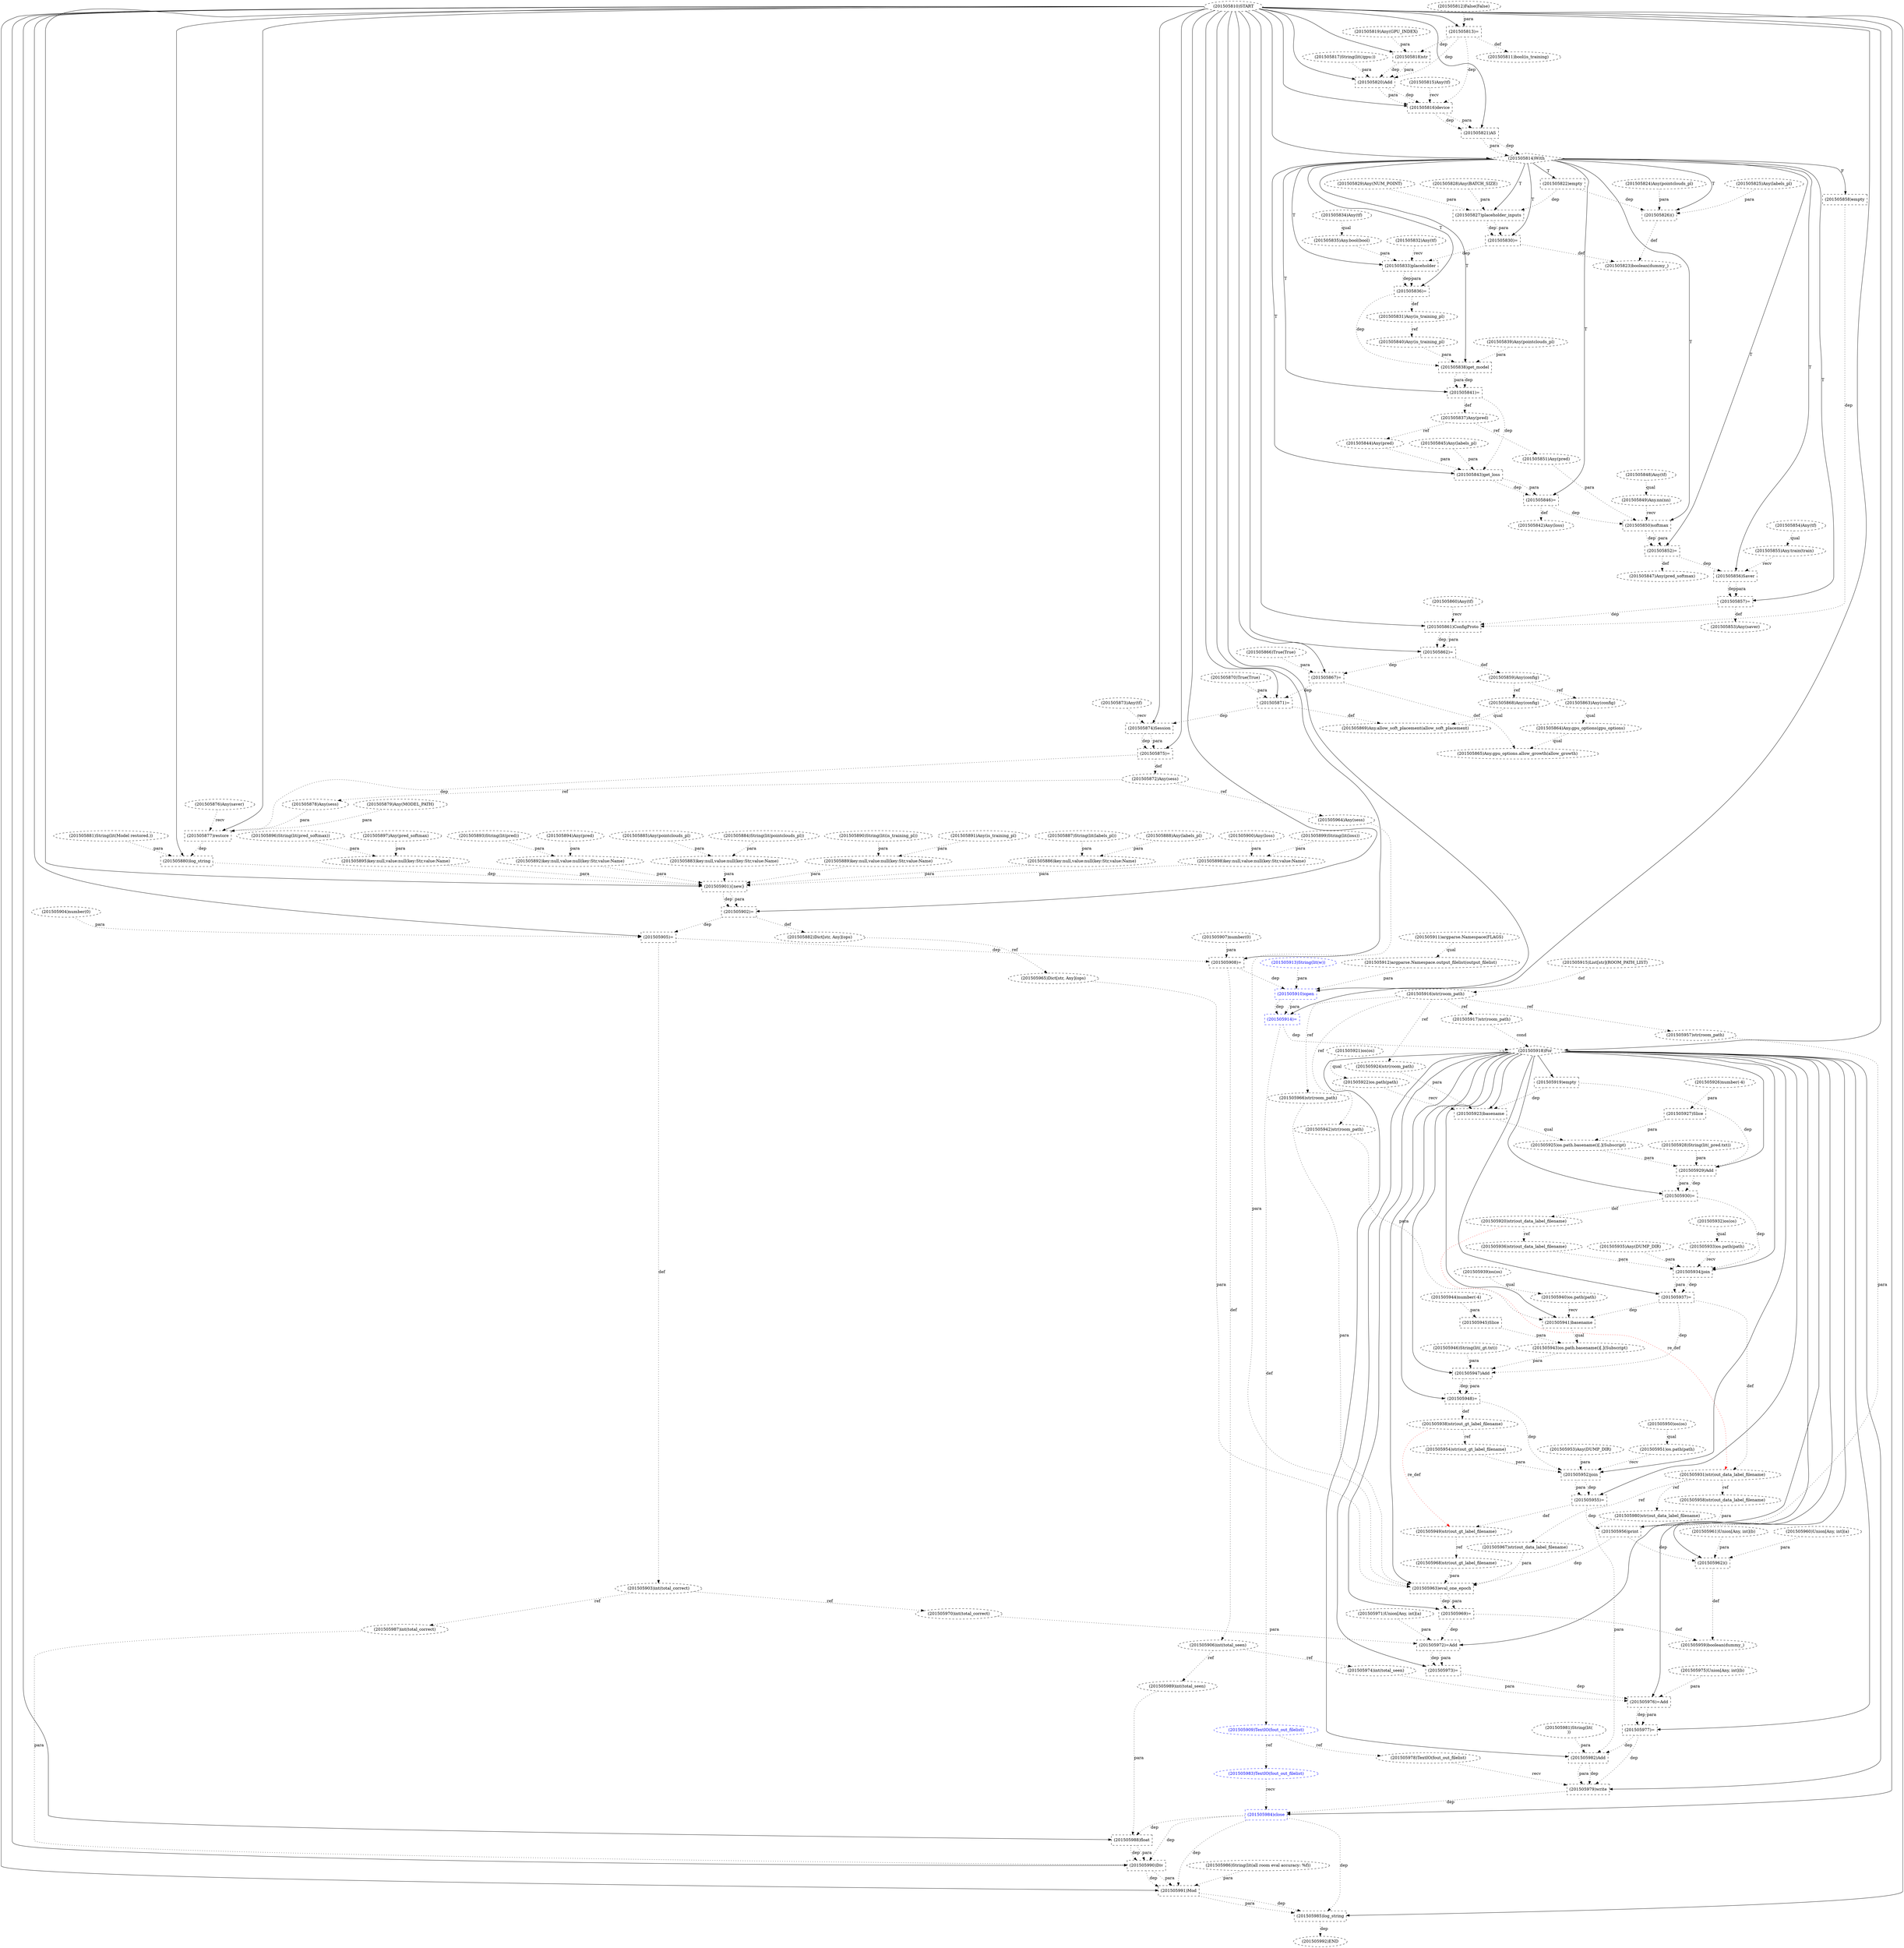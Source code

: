 digraph G {
1 [label="(201505921)os(os)" shape=ellipse style=dashed]
2 [label="(201505953)Any(DUMP_DIR)" shape=ellipse style=dashed]
3 [label="(201505927)Slice" shape=box style=dashed]
4 [label="(201505986)String(lit(all room eval accuracy: %f))" shape=ellipse style=dashed]
5 [label="(201505895)key:null,value:null(key:Str,value:Name)" shape=ellipse style=dashed]
6 [label="(201505937)=" shape=box style=dashed]
7 [label="(201505882)Dict[str, Any](ops)" shape=ellipse style=dashed]
8 [label="(201505917)str(room_path)" shape=ellipse style=dashed]
9 [label="(201505907)number(0)" shape=ellipse style=dashed]
10 [label="(201505920)str(out_data_label_filename)" shape=ellipse style=dashed]
11 [label="(201505881)String(lit(Model restored.))" shape=ellipse style=dashed]
12 [label="(201505903)int(total_correct)" shape=ellipse style=dashed]
13 [label="(201505838)get_model" shape=box style=dashed]
14 [label="(201505930)=" shape=box style=dashed]
15 [label="(201505976)=Add" shape=box style=dashed]
16 [label="(201505877)restore" shape=box style=dashed]
17 [label="(201505913)String(lit(w))" shape=ellipse style=dashed color=blue fontcolor=blue]
18 [label="(201505961)Union[Any, int](b)" shape=ellipse style=dashed]
19 [label="(201505899)String(lit(loss))" shape=ellipse style=dashed]
20 [label="(201505968)str(out_gt_label_filename)" shape=ellipse style=dashed]
21 [label="(201505892)key:null,value:null(key:Str,value:Name)" shape=ellipse style=dashed]
22 [label="(201505918)For" shape=diamond style=dashed]
23 [label="(201505863)Any(config)" shape=ellipse style=dashed]
24 [label="(201505814)With" shape=diamond style=dashed]
25 [label="(201505987)int(total_correct)" shape=ellipse style=dashed]
26 [label="(201505891)Any(is_training_pl)" shape=ellipse style=dashed]
27 [label="(201505915)List[str](ROOM_PATH_LIST)" shape=ellipse style=dashed]
28 [label="(201505973)=" shape=box style=dashed]
29 [label="(201505883)key:null,value:null(key:Str,value:Name)" shape=ellipse style=dashed]
30 [label="(201505837)Any(pred)" shape=ellipse style=dashed]
31 [label="(201505864)Any.gpu_options(gpu_options)" shape=ellipse style=dashed]
32 [label="(201505839)Any(pointclouds_pl)" shape=ellipse style=dashed]
33 [label="(201505870)True(True)" shape=ellipse style=dashed]
34 [label="(201505969)=" shape=box style=dashed]
35 [label="(201505955)=" shape=box style=dashed]
36 [label="(201505992)END" style=dashed]
37 [label="(201505866)True(True)" shape=ellipse style=dashed]
38 [label="(201505889)key:null,value:null(key:Str,value:Name)" shape=ellipse style=dashed]
39 [label="(201505867)=" shape=box style=dashed]
40 [label="(201505943)os.path.basename()[.](Subscript)" shape=ellipse style=dashed]
41 [label="(201505812)False(False)" shape=ellipse style=dashed]
42 [label="(201505852)=" shape=box style=dashed]
43 [label="(201505956)print" shape=box style=dashed]
44 [label="(201505978)TextIO(fout_out_filelist)" shape=ellipse style=dashed]
45 [label="(201505843)get_loss" shape=box style=dashed]
46 [label="(201505933)os.path(path)" shape=ellipse style=dashed]
47 [label="(201505819)Any(GPU_INDEX)" shape=ellipse style=dashed]
48 [label="(201505928)String(lit(_pred.txt))" shape=ellipse style=dashed]
49 [label="(201505947)Add" shape=box style=dashed]
50 [label="(201505990)Div" shape=box style=dashed]
51 [label="(201505880)log_string" shape=box style=dashed]
52 [label="(201505975)Union[Any, int](b)" shape=ellipse style=dashed]
53 [label="(201505944)number(-4)" shape=ellipse style=dashed]
54 [label="(201505979)write" shape=box style=dashed]
55 [label="(201505830)=" shape=box style=dashed]
56 [label="(201505949)str(out_gt_label_filename)" shape=ellipse style=dashed]
57 [label="(201505847)Any(pred_softmax)" shape=ellipse style=dashed]
58 [label="(201505834)Any(tf)" shape=ellipse style=dashed]
59 [label="(201505914)=" shape=box style=dashed color=blue fontcolor=blue]
60 [label="(201505939)os(os)" shape=ellipse style=dashed]
61 [label="(201505890)String(lit(is_training_pl))" shape=ellipse style=dashed]
62 [label="(201505931)str(out_data_label_filename)" shape=ellipse style=dashed]
63 [label="(201505831)Any(is_training_pl)" shape=ellipse style=dashed]
64 [label="(201505853)Any(saver)" shape=ellipse style=dashed]
65 [label="(201505954)str(out_gt_label_filename)" shape=ellipse style=dashed]
66 [label="(201505983)TextIO(fout_out_filelist)" shape=ellipse style=dashed color=blue fontcolor=blue]
67 [label="(201505858)empty" shape=box style=dashed]
68 [label="(201505868)Any(config)" shape=ellipse style=dashed]
69 [label="(201505875)=" shape=box style=dashed]
70 [label="(201505982)Add" shape=box style=dashed]
71 [label="(201505835)Any.bool(bool)" shape=ellipse style=dashed]
72 [label="(201505886)key:null,value:null(key:Str,value:Name)" shape=ellipse style=dashed]
73 [label="(201505988)float" shape=box style=dashed]
74 [label="(201505980)str(out_data_label_filename)" shape=ellipse style=dashed]
75 [label="(201505908)=" shape=box style=dashed]
76 [label="(201505832)Any(tf)" shape=ellipse style=dashed]
77 [label="(201505905)=" shape=box style=dashed]
78 [label="(201505923)basename" shape=box style=dashed]
79 [label="(201505862)=" shape=box style=dashed]
80 [label="(201505934)join" shape=box style=dashed]
81 [label="(201505967)str(out_data_label_filename)" shape=ellipse style=dashed]
82 [label="(201505823)boolean(dummy_)" shape=ellipse style=dashed]
83 [label="(201505833)placeholder" shape=box style=dashed]
84 [label="(201505964)Any(sess)" shape=ellipse style=dashed]
85 [label="(201505879)Any(MODEL_PATH)" shape=ellipse style=dashed]
86 [label="(201505813)=" shape=box style=dashed]
87 [label="(201505985)log_string" shape=box style=dashed]
88 [label="(201505841)=" shape=box style=dashed]
89 [label="(201505865)Any.gpu_options.allow_growth(allow_growth)" shape=ellipse style=dashed]
90 [label="(201505856)Saver" shape=box style=dashed]
91 [label="(201505874)Session" shape=box style=dashed]
92 [label="(201505884)String(lit(pointclouds_pl))" shape=ellipse style=dashed]
93 [label="(201505897)Any(pred_softmax)" shape=ellipse style=dashed]
94 [label="(201505960)Union[Any, int](a)" shape=ellipse style=dashed]
95 [label="(201505850)softmax" shape=box style=dashed]
96 [label="(201505910)open" shape=box style=dashed color=blue fontcolor=blue]
97 [label="(201505929)Add" shape=box style=dashed]
98 [label="(201505962)()" shape=box style=dashed]
99 [label="(201505984)close" shape=box style=dashed color=blue fontcolor=blue]
100 [label="(201505940)os.path(path)" shape=ellipse style=dashed]
101 [label="(201505924)str(room_path)" shape=ellipse style=dashed]
102 [label="(201505855)Any.train(train)" shape=ellipse style=dashed]
103 [label="(201505925)os.path.basename()[.](Subscript)" shape=ellipse style=dashed]
104 [label="(201505828)Any(BATCH_SIZE)" shape=ellipse style=dashed]
105 [label="(201505827)placeholder_inputs" shape=box style=dashed]
106 [label="(201505810)START" style=dashed]
107 [label="(201505829)Any(NUM_POINT)" shape=ellipse style=dashed]
108 [label="(201505970)int(total_correct)" shape=ellipse style=dashed]
109 [label="(201505941)basename" shape=box style=dashed]
110 [label="(201505873)Any(tf)" shape=ellipse style=dashed]
111 [label="(201505957)str(room_path)" shape=ellipse style=dashed]
112 [label="(201505902)=" shape=box style=dashed]
113 [label="(201505963)eval_one_epoch" shape=box style=dashed]
114 [label="(201505825)Any(labels_pl)" shape=ellipse style=dashed]
115 [label="(201505904)number(0)" shape=ellipse style=dashed]
116 [label="(201505991)Mod" shape=box style=dashed]
117 [label="(201505811)bool(is_training)" shape=ellipse style=dashed]
118 [label="(201505938)str(out_gt_label_filename)" shape=ellipse style=dashed]
119 [label="(201505966)str(room_path)" shape=ellipse style=dashed]
120 [label="(201505860)Any(tf)" shape=ellipse style=dashed]
121 [label="(201505951)os.path(path)" shape=ellipse style=dashed]
122 [label="(201505935)Any(DUMP_DIR)" shape=ellipse style=dashed]
123 [label="(201505922)os.path(path)" shape=ellipse style=dashed]
124 [label="(201505898)key:null,value:null(key:Str,value:Name)" shape=ellipse style=dashed]
125 [label="(201505816)device" shape=box style=dashed]
126 [label="(201505818)str" shape=box style=dashed]
127 [label="(201505900)Any(loss)" shape=ellipse style=dashed]
128 [label="(201505894)Any(pred)" shape=ellipse style=dashed]
129 [label="(201505869)Any.allow_soft_placement(allow_soft_placement)" shape=ellipse style=dashed]
130 [label="(201505958)str(out_data_label_filename)" shape=ellipse style=dashed]
131 [label="(201505822)empty" shape=box style=dashed]
132 [label="(201505989)int(total_seen)" shape=ellipse style=dashed]
133 [label="(201505848)Any(tf)" shape=ellipse style=dashed]
134 [label="(201505888)Any(labels_pl)" shape=ellipse style=dashed]
135 [label="(201505945)Slice" shape=box style=dashed]
136 [label="(201505840)Any(is_training_pl)" shape=ellipse style=dashed]
137 [label="(201505857)=" shape=box style=dashed]
138 [label="(201505836)=" shape=box style=dashed]
139 [label="(201505842)Any(loss)" shape=ellipse style=dashed]
140 [label="(201505854)Any(tf)" shape=ellipse style=dashed]
141 [label="(201505826)()" shape=box style=dashed]
142 [label="(201505871)=" shape=box style=dashed]
143 [label="(201505817)String(lit(/gpu:))" shape=ellipse style=dashed]
144 [label="(201505820)Add" shape=box style=dashed]
145 [label="(201505950)os(os)" shape=ellipse style=dashed]
146 [label="(201505971)Union[Any, int](a)" shape=ellipse style=dashed]
147 [label="(201505959)boolean(dummy_)" shape=ellipse style=dashed]
148 [label="(201505942)str(room_path)" shape=ellipse style=dashed]
149 [label="(201505946)String(lit(_gt.txt))" shape=ellipse style=dashed]
150 [label="(201505972)=Add" shape=box style=dashed]
151 [label="(201505859)Any(config)" shape=ellipse style=dashed]
152 [label="(201505911)argparse.Namespace(FLAGS)" shape=ellipse style=dashed]
153 [label="(201505977)=" shape=box style=dashed]
154 [label="(201505965)Dict[str, Any](ops)" shape=ellipse style=dashed]
155 [label="(201505896)String(lit(pred_softmax))" shape=ellipse style=dashed]
156 [label="(201505876)Any(saver)" shape=ellipse style=dashed]
157 [label="(201505844)Any(pred)" shape=ellipse style=dashed]
158 [label="(201505821)AS" shape=box style=dashed]
159 [label="(201505936)str(out_data_label_filename)" shape=ellipse style=dashed]
160 [label="(201505849)Any.nn(nn)" shape=ellipse style=dashed]
161 [label="(201505872)Any(sess)" shape=ellipse style=dashed]
162 [label="(201505815)Any(tf)" shape=ellipse style=dashed]
163 [label="(201505824)Any(pointclouds_pl)" shape=ellipse style=dashed]
164 [label="(201505932)os(os)" shape=ellipse style=dashed]
165 [label="(201505846)=" shape=box style=dashed]
166 [label="(201505845)Any(labels_pl)" shape=ellipse style=dashed]
167 [label="(201505878)Any(sess)" shape=ellipse style=dashed]
168 [label="(201505901){new}" shape=box style=dashed]
169 [label="(201505906)int(total_seen)" shape=ellipse style=dashed]
170 [label="(201505926)number(-4)" shape=ellipse style=dashed]
171 [label="(201505919)empty" shape=box style=dashed]
172 [label="(201505916)str(room_path)" shape=ellipse style=dashed]
173 [label="(201505909)TextIO(fout_out_filelist)" shape=ellipse style=dashed color=blue fontcolor=blue]
174 [label="(201505981)String(lit(
))" shape=ellipse style=dashed]
175 [label="(201505851)Any(pred)" shape=ellipse style=dashed]
176 [label="(201505974)int(total_seen)" shape=ellipse style=dashed]
177 [label="(201505893)String(lit(pred))" shape=ellipse style=dashed]
178 [label="(201505948)=" shape=box style=dashed]
179 [label="(201505887)String(lit(labels_pl))" shape=ellipse style=dashed]
180 [label="(201505885)Any(pointclouds_pl)" shape=ellipse style=dashed]
181 [label="(201505952)join" shape=box style=dashed]
182 [label="(201505861)ConfigProto" shape=box style=dashed]
183 [label="(201505912)argparse.Namespace.output_filelist(output_filelist)" shape=ellipse style=dashed]
170 -> 3 [label="para" style=dotted];
155 -> 5 [label="para" style=dotted];
93 -> 5 [label="para" style=dotted];
22 -> 6 [label="" style=solid];
80 -> 6 [label="dep" style=dotted];
80 -> 6 [label="para" style=dotted];
112 -> 7 [label="def" style=dotted];
172 -> 8 [label="ref" style=dotted];
14 -> 10 [label="def" style=dotted];
77 -> 12 [label="def" style=dotted];
24 -> 13 [label="T"];
32 -> 13 [label="para" style=dotted];
136 -> 13 [label="para" style=dotted];
138 -> 13 [label="dep" style=dotted];
22 -> 14 [label="" style=solid];
97 -> 14 [label="dep" style=dotted];
97 -> 14 [label="para" style=dotted];
22 -> 15 [label="" style=solid];
176 -> 15 [label="para" style=dotted];
52 -> 15 [label="para" style=dotted];
28 -> 15 [label="dep" style=dotted];
106 -> 16 [label="" style=solid];
156 -> 16 [label="recv" style=dotted];
167 -> 16 [label="para" style=dotted];
85 -> 16 [label="para" style=dotted];
69 -> 16 [label="dep" style=dotted];
56 -> 20 [label="ref" style=dotted];
177 -> 21 [label="para" style=dotted];
128 -> 21 [label="para" style=dotted];
106 -> 22 [label="" style=solid];
8 -> 22 [label="cond" style=dotted];
59 -> 22 [label="dep" style=dotted];
151 -> 23 [label="ref" style=dotted];
106 -> 24 [label="" style=solid];
158 -> 24 [label="dep" style=dotted];
158 -> 24 [label="para" style=dotted];
12 -> 25 [label="ref" style=dotted];
22 -> 28 [label="" style=solid];
150 -> 28 [label="dep" style=dotted];
150 -> 28 [label="para" style=dotted];
92 -> 29 [label="para" style=dotted];
180 -> 29 [label="para" style=dotted];
88 -> 30 [label="def" style=dotted];
23 -> 31 [label="qual" style=dotted];
22 -> 34 [label="" style=solid];
113 -> 34 [label="dep" style=dotted];
113 -> 34 [label="para" style=dotted];
22 -> 35 [label="" style=solid];
181 -> 35 [label="dep" style=dotted];
181 -> 35 [label="para" style=dotted];
87 -> 36 [label="dep" style=dotted];
61 -> 38 [label="para" style=dotted];
26 -> 38 [label="para" style=dotted];
106 -> 39 [label="" style=solid];
37 -> 39 [label="para" style=dotted];
79 -> 39 [label="dep" style=dotted];
109 -> 40 [label="qual" style=dotted];
135 -> 40 [label="para" style=dotted];
24 -> 42 [label="T"];
95 -> 42 [label="dep" style=dotted];
95 -> 42 [label="para" style=dotted];
22 -> 43 [label="" style=solid];
111 -> 43 [label="para" style=dotted];
130 -> 43 [label="para" style=dotted];
35 -> 43 [label="dep" style=dotted];
173 -> 44 [label="ref" style=dotted];
24 -> 45 [label="T"];
157 -> 45 [label="para" style=dotted];
166 -> 45 [label="para" style=dotted];
88 -> 45 [label="dep" style=dotted];
164 -> 46 [label="qual" style=dotted];
22 -> 49 [label="" style=solid];
40 -> 49 [label="para" style=dotted];
149 -> 49 [label="para" style=dotted];
6 -> 49 [label="dep" style=dotted];
106 -> 50 [label="" style=solid];
25 -> 50 [label="para" style=dotted];
73 -> 50 [label="dep" style=dotted];
73 -> 50 [label="para" style=dotted];
99 -> 50 [label="dep" style=dotted];
106 -> 51 [label="" style=solid];
11 -> 51 [label="para" style=dotted];
16 -> 51 [label="dep" style=dotted];
22 -> 54 [label="" style=solid];
44 -> 54 [label="recv" style=dotted];
70 -> 54 [label="dep" style=dotted];
70 -> 54 [label="para" style=dotted];
153 -> 54 [label="dep" style=dotted];
24 -> 55 [label="T"];
105 -> 55 [label="dep" style=dotted];
105 -> 55 [label="para" style=dotted];
35 -> 56 [label="def" style=dotted];
118 -> 56 [label="re_def" style=dotted color=red];
42 -> 57 [label="def" style=dotted];
106 -> 59 [label="" style=solid];
96 -> 59 [label="dep" style=dotted];
96 -> 59 [label="para" style=dotted];
6 -> 62 [label="def" style=dotted];
10 -> 62 [label="re_def" style=dotted color=red];
138 -> 63 [label="def" style=dotted];
137 -> 64 [label="def" style=dotted];
118 -> 65 [label="ref" style=dotted];
173 -> 66 [label="ref" style=dotted];
24 -> 67 [label="F"];
151 -> 68 [label="ref" style=dotted];
106 -> 69 [label="" style=solid];
91 -> 69 [label="dep" style=dotted];
91 -> 69 [label="para" style=dotted];
22 -> 70 [label="" style=solid];
74 -> 70 [label="para" style=dotted];
174 -> 70 [label="para" style=dotted];
153 -> 70 [label="dep" style=dotted];
58 -> 71 [label="qual" style=dotted];
179 -> 72 [label="para" style=dotted];
134 -> 72 [label="para" style=dotted];
106 -> 73 [label="" style=solid];
132 -> 73 [label="para" style=dotted];
99 -> 73 [label="dep" style=dotted];
62 -> 74 [label="ref" style=dotted];
106 -> 75 [label="" style=solid];
9 -> 75 [label="para" style=dotted];
77 -> 75 [label="dep" style=dotted];
106 -> 77 [label="" style=solid];
115 -> 77 [label="para" style=dotted];
112 -> 77 [label="dep" style=dotted];
22 -> 78 [label="" style=solid];
123 -> 78 [label="recv" style=dotted];
101 -> 78 [label="para" style=dotted];
171 -> 78 [label="dep" style=dotted];
106 -> 79 [label="" style=solid];
182 -> 79 [label="dep" style=dotted];
182 -> 79 [label="para" style=dotted];
22 -> 80 [label="" style=solid];
46 -> 80 [label="recv" style=dotted];
122 -> 80 [label="para" style=dotted];
159 -> 80 [label="para" style=dotted];
14 -> 80 [label="dep" style=dotted];
62 -> 81 [label="ref" style=dotted];
141 -> 82 [label="def" style=dotted];
55 -> 82 [label="def" style=dotted];
24 -> 83 [label="T"];
76 -> 83 [label="recv" style=dotted];
71 -> 83 [label="para" style=dotted];
55 -> 83 [label="dep" style=dotted];
161 -> 84 [label="ref" style=dotted];
106 -> 86 [label="" style=solid];
41 -> 86 [label="para" style=dotted];
106 -> 87 [label="" style=solid];
116 -> 87 [label="dep" style=dotted];
116 -> 87 [label="para" style=dotted];
99 -> 87 [label="dep" style=dotted];
24 -> 88 [label="T"];
13 -> 88 [label="dep" style=dotted];
13 -> 88 [label="para" style=dotted];
31 -> 89 [label="qual" style=dotted];
39 -> 89 [label="def" style=dotted];
24 -> 90 [label="T"];
102 -> 90 [label="recv" style=dotted];
42 -> 90 [label="dep" style=dotted];
106 -> 91 [label="" style=solid];
110 -> 91 [label="recv" style=dotted];
142 -> 91 [label="dep" style=dotted];
24 -> 95 [label="T"];
160 -> 95 [label="recv" style=dotted];
175 -> 95 [label="para" style=dotted];
165 -> 95 [label="dep" style=dotted];
106 -> 96 [label="" style=solid];
183 -> 96 [label="para" style=dotted];
17 -> 96 [label="para" style=dotted];
75 -> 96 [label="dep" style=dotted];
22 -> 97 [label="" style=solid];
103 -> 97 [label="para" style=dotted];
48 -> 97 [label="para" style=dotted];
171 -> 97 [label="dep" style=dotted];
22 -> 98 [label="" style=solid];
94 -> 98 [label="para" style=dotted];
18 -> 98 [label="para" style=dotted];
43 -> 98 [label="dep" style=dotted];
106 -> 99 [label="" style=solid];
66 -> 99 [label="recv" style=dotted];
54 -> 99 [label="dep" style=dotted];
60 -> 100 [label="qual" style=dotted];
172 -> 101 [label="ref" style=dotted];
140 -> 102 [label="qual" style=dotted];
78 -> 103 [label="qual" style=dotted];
3 -> 103 [label="para" style=dotted];
24 -> 105 [label="T"];
104 -> 105 [label="para" style=dotted];
107 -> 105 [label="para" style=dotted];
131 -> 105 [label="dep" style=dotted];
12 -> 108 [label="ref" style=dotted];
22 -> 109 [label="" style=solid];
100 -> 109 [label="recv" style=dotted];
148 -> 109 [label="para" style=dotted];
6 -> 109 [label="dep" style=dotted];
172 -> 111 [label="ref" style=dotted];
106 -> 112 [label="" style=solid];
168 -> 112 [label="dep" style=dotted];
168 -> 112 [label="para" style=dotted];
22 -> 113 [label="" style=solid];
84 -> 113 [label="para" style=dotted];
154 -> 113 [label="para" style=dotted];
119 -> 113 [label="para" style=dotted];
81 -> 113 [label="para" style=dotted];
20 -> 113 [label="para" style=dotted];
43 -> 113 [label="dep" style=dotted];
106 -> 116 [label="" style=solid];
4 -> 116 [label="para" style=dotted];
50 -> 116 [label="dep" style=dotted];
50 -> 116 [label="para" style=dotted];
99 -> 116 [label="dep" style=dotted];
86 -> 117 [label="def" style=dotted];
178 -> 118 [label="def" style=dotted];
172 -> 119 [label="ref" style=dotted];
145 -> 121 [label="qual" style=dotted];
1 -> 123 [label="qual" style=dotted];
19 -> 124 [label="para" style=dotted];
127 -> 124 [label="para" style=dotted];
106 -> 125 [label="" style=solid];
162 -> 125 [label="recv" style=dotted];
144 -> 125 [label="dep" style=dotted];
144 -> 125 [label="para" style=dotted];
86 -> 125 [label="dep" style=dotted];
106 -> 126 [label="" style=solid];
47 -> 126 [label="para" style=dotted];
86 -> 126 [label="dep" style=dotted];
68 -> 129 [label="qual" style=dotted];
142 -> 129 [label="def" style=dotted];
62 -> 130 [label="ref" style=dotted];
24 -> 131 [label="T"];
169 -> 132 [label="ref" style=dotted];
53 -> 135 [label="para" style=dotted];
63 -> 136 [label="ref" style=dotted];
24 -> 137 [label="T"];
90 -> 137 [label="dep" style=dotted];
90 -> 137 [label="para" style=dotted];
24 -> 138 [label="T"];
83 -> 138 [label="dep" style=dotted];
83 -> 138 [label="para" style=dotted];
165 -> 139 [label="def" style=dotted];
24 -> 141 [label="T"];
163 -> 141 [label="para" style=dotted];
114 -> 141 [label="para" style=dotted];
131 -> 141 [label="dep" style=dotted];
106 -> 142 [label="" style=solid];
33 -> 142 [label="para" style=dotted];
39 -> 142 [label="dep" style=dotted];
106 -> 144 [label="" style=solid];
143 -> 144 [label="para" style=dotted];
126 -> 144 [label="dep" style=dotted];
126 -> 144 [label="para" style=dotted];
86 -> 144 [label="dep" style=dotted];
98 -> 147 [label="def" style=dotted];
34 -> 147 [label="def" style=dotted];
172 -> 148 [label="ref" style=dotted];
22 -> 150 [label="" style=solid];
108 -> 150 [label="para" style=dotted];
146 -> 150 [label="para" style=dotted];
34 -> 150 [label="dep" style=dotted];
79 -> 151 [label="def" style=dotted];
22 -> 153 [label="" style=solid];
15 -> 153 [label="dep" style=dotted];
15 -> 153 [label="para" style=dotted];
7 -> 154 [label="ref" style=dotted];
30 -> 157 [label="ref" style=dotted];
106 -> 158 [label="" style=solid];
125 -> 158 [label="dep" style=dotted];
125 -> 158 [label="para" style=dotted];
10 -> 159 [label="ref" style=dotted];
133 -> 160 [label="qual" style=dotted];
69 -> 161 [label="def" style=dotted];
24 -> 165 [label="T"];
45 -> 165 [label="dep" style=dotted];
45 -> 165 [label="para" style=dotted];
161 -> 167 [label="ref" style=dotted];
106 -> 168 [label="" style=solid];
29 -> 168 [label="para" style=dotted];
72 -> 168 [label="para" style=dotted];
38 -> 168 [label="para" style=dotted];
21 -> 168 [label="para" style=dotted];
5 -> 168 [label="para" style=dotted];
124 -> 168 [label="para" style=dotted];
51 -> 168 [label="dep" style=dotted];
75 -> 169 [label="def" style=dotted];
22 -> 171 [label="" style=solid];
27 -> 172 [label="def" style=dotted];
59 -> 173 [label="def" style=dotted];
30 -> 175 [label="ref" style=dotted];
169 -> 176 [label="ref" style=dotted];
22 -> 178 [label="" style=solid];
49 -> 178 [label="dep" style=dotted];
49 -> 178 [label="para" style=dotted];
22 -> 181 [label="" style=solid];
121 -> 181 [label="recv" style=dotted];
2 -> 181 [label="para" style=dotted];
65 -> 181 [label="para" style=dotted];
178 -> 181 [label="dep" style=dotted];
106 -> 182 [label="" style=solid];
120 -> 182 [label="recv" style=dotted];
67 -> 182 [label="dep" style=dotted];
137 -> 182 [label="dep" style=dotted];
152 -> 183 [label="qual" style=dotted];
}